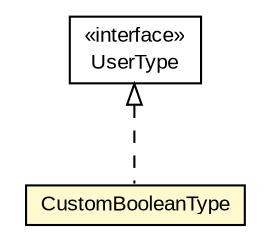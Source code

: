 #!/usr/local/bin/dot
#
# Class diagram 
# Generated by UMLGraph version R5_6 (http://www.umlgraph.org/)
#

digraph G {
	edge [fontname="arial",fontsize=10,labelfontname="arial",labelfontsize=10];
	node [fontname="arial",fontsize=10,shape=plaintext];
	nodesep=0.25;
	ranksep=0.5;
	// dto.CustomBooleanType
	c13137 [label=<<table title="dto.CustomBooleanType" border="0" cellborder="1" cellspacing="0" cellpadding="2" port="p" bgcolor="lemonChiffon" href="./CustomBooleanType.html">
		<tr><td><table border="0" cellspacing="0" cellpadding="1">
<tr><td align="center" balign="center"> CustomBooleanType </td></tr>
		</table></td></tr>
		</table>>, URL="./CustomBooleanType.html", fontname="arial", fontcolor="black", fontsize=10.0];
	//dto.CustomBooleanType implements org.hibernate.usertype.UserType
	c13267:p -> c13137:p [dir=back,arrowtail=empty,style=dashed];
	// org.hibernate.usertype.UserType
	c13267 [label=<<table title="org.hibernate.usertype.UserType" border="0" cellborder="1" cellspacing="0" cellpadding="2" port="p" href="http://java.sun.com/j2se/1.4.2/docs/api/org/hibernate/usertype/UserType.html">
		<tr><td><table border="0" cellspacing="0" cellpadding="1">
<tr><td align="center" balign="center"> &#171;interface&#187; </td></tr>
<tr><td align="center" balign="center"> UserType </td></tr>
		</table></td></tr>
		</table>>, URL="http://java.sun.com/j2se/1.4.2/docs/api/org/hibernate/usertype/UserType.html", fontname="arial", fontcolor="black", fontsize=10.0];
}

